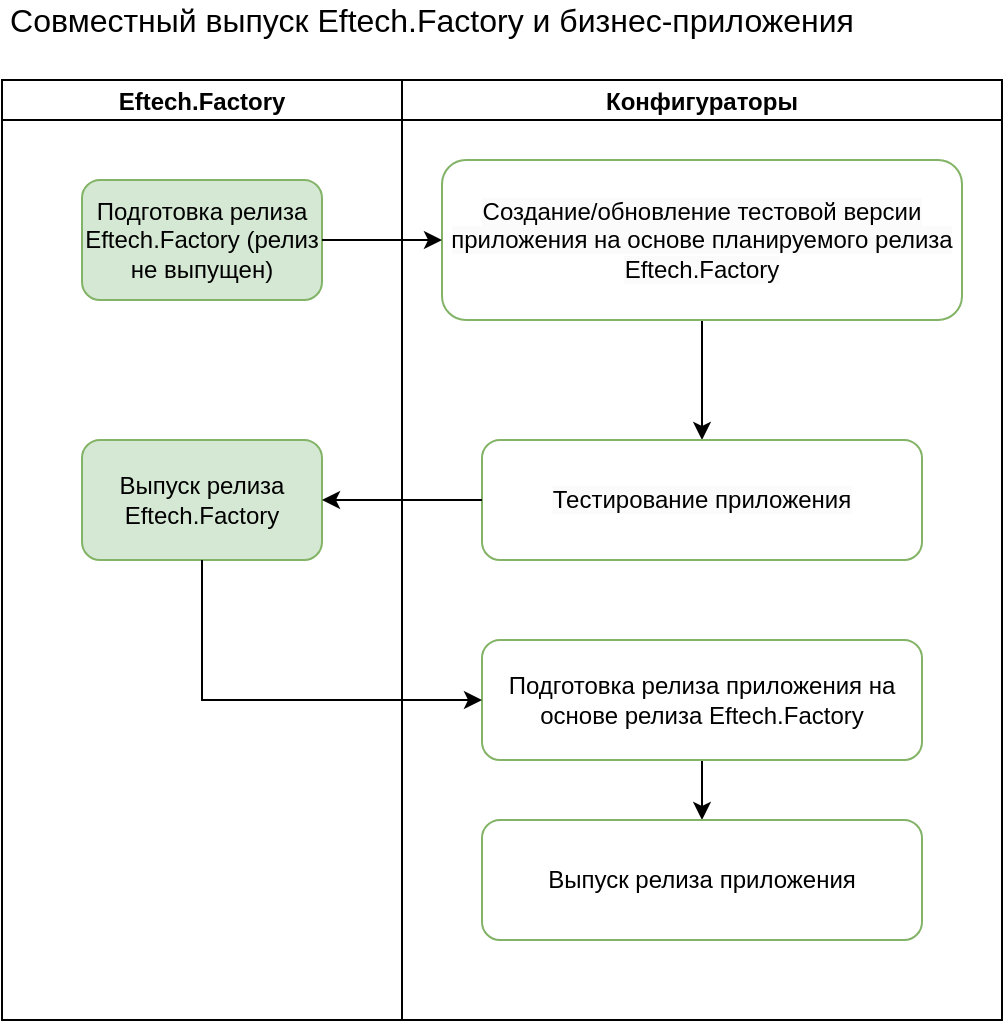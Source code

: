 <mxfile version="22.1.3" type="github">
  <diagram name="Страница — 1" id="u-eN9tC5m5Zn1KJZHHoS">
    <mxGraphModel dx="1647" dy="897" grid="1" gridSize="10" guides="1" tooltips="1" connect="1" arrows="1" fold="1" page="1" pageScale="1" pageWidth="827" pageHeight="1169" math="0" shadow="0">
      <root>
        <mxCell id="0" />
        <mxCell id="1" parent="0" />
        <mxCell id="EwqhaF5j5BTm5tZbgZ1h-1" value="Eftech.Factory" style="swimlane;startSize=20;" vertex="1" parent="1">
          <mxGeometry x="40" y="70" width="200" height="470" as="geometry" />
        </mxCell>
        <mxCell id="EwqhaF5j5BTm5tZbgZ1h-2" value="Подготовка релиза Eftech.Factory (релиз не выпущен)" style="rounded=1;whiteSpace=wrap;html=1;strokeColor=#82b366;fillColor=#d5e8d4;" vertex="1" parent="EwqhaF5j5BTm5tZbgZ1h-1">
          <mxGeometry x="40" y="50" width="120" height="60" as="geometry" />
        </mxCell>
        <mxCell id="EwqhaF5j5BTm5tZbgZ1h-3" value="Выпуск релиза Eftech.Factory" style="rounded=1;whiteSpace=wrap;html=1;strokeColor=#82b366;fillColor=#d5e8d4;" vertex="1" parent="EwqhaF5j5BTm5tZbgZ1h-1">
          <mxGeometry x="40" y="180" width="120" height="60" as="geometry" />
        </mxCell>
        <mxCell id="EwqhaF5j5BTm5tZbgZ1h-4" value="Конфигураторы" style="swimlane;startSize=20;" vertex="1" parent="1">
          <mxGeometry x="240" y="70" width="300" height="470" as="geometry" />
        </mxCell>
        <mxCell id="EwqhaF5j5BTm5tZbgZ1h-5" style="edgeStyle=orthogonalEdgeStyle;rounded=0;orthogonalLoop=1;jettySize=auto;html=1;exitX=0.5;exitY=1;exitDx=0;exitDy=0;" edge="1" parent="EwqhaF5j5BTm5tZbgZ1h-4" source="EwqhaF5j5BTm5tZbgZ1h-6" target="EwqhaF5j5BTm5tZbgZ1h-7">
          <mxGeometry relative="1" as="geometry" />
        </mxCell>
        <mxCell id="EwqhaF5j5BTm5tZbgZ1h-6" value="&lt;span style=&quot;background-color: rgb(251 , 251 , 251)&quot;&gt;Создание/обновление тестовой версии приложения на основе планируемого релиза Eftech.Factory&lt;/span&gt;" style="rounded=1;whiteSpace=wrap;html=1;strokeColor=#82b366;fillColor=#FFFFFF;" vertex="1" parent="EwqhaF5j5BTm5tZbgZ1h-4">
          <mxGeometry x="20" y="40" width="260" height="80" as="geometry" />
        </mxCell>
        <mxCell id="EwqhaF5j5BTm5tZbgZ1h-7" value="&lt;span style=&quot;background-color: rgb(251 , 251 , 251)&quot;&gt;Тестирование приложения&lt;/span&gt;" style="rounded=1;whiteSpace=wrap;html=1;strokeColor=#82b366;fillColor=#FFFFFF;" vertex="1" parent="EwqhaF5j5BTm5tZbgZ1h-4">
          <mxGeometry x="40" y="180" width="220" height="60" as="geometry" />
        </mxCell>
        <mxCell id="EwqhaF5j5BTm5tZbgZ1h-8" style="edgeStyle=orthogonalEdgeStyle;rounded=0;orthogonalLoop=1;jettySize=auto;html=1;exitX=0.5;exitY=1;exitDx=0;exitDy=0;entryX=0.5;entryY=0;entryDx=0;entryDy=0;" edge="1" parent="EwqhaF5j5BTm5tZbgZ1h-4" source="EwqhaF5j5BTm5tZbgZ1h-9" target="EwqhaF5j5BTm5tZbgZ1h-10">
          <mxGeometry relative="1" as="geometry" />
        </mxCell>
        <mxCell id="EwqhaF5j5BTm5tZbgZ1h-9" value="Подготовка релиза приложения на основе релиза Eftech.Factory" style="rounded=1;whiteSpace=wrap;html=1;strokeColor=#82b366;fillColor=#FFFFFF;" vertex="1" parent="EwqhaF5j5BTm5tZbgZ1h-4">
          <mxGeometry x="40" y="280" width="220" height="60" as="geometry" />
        </mxCell>
        <mxCell id="EwqhaF5j5BTm5tZbgZ1h-10" value="Выпуск релиза приложения" style="rounded=1;whiteSpace=wrap;html=1;strokeColor=#82b366;fillColor=#FFFFFF;" vertex="1" parent="EwqhaF5j5BTm5tZbgZ1h-4">
          <mxGeometry x="40" y="370" width="220" height="60" as="geometry" />
        </mxCell>
        <mxCell id="EwqhaF5j5BTm5tZbgZ1h-11" style="edgeStyle=orthogonalEdgeStyle;rounded=0;orthogonalLoop=1;jettySize=auto;html=1;exitX=1;exitY=0.5;exitDx=0;exitDy=0;" edge="1" parent="1" source="EwqhaF5j5BTm5tZbgZ1h-2">
          <mxGeometry relative="1" as="geometry">
            <mxPoint x="260" y="150" as="targetPoint" />
          </mxGeometry>
        </mxCell>
        <mxCell id="EwqhaF5j5BTm5tZbgZ1h-12" value="Совместный выпуск Eftech.Factory и бизнес-приложения" style="text;html=1;strokeColor=none;fillColor=none;align=center;verticalAlign=middle;whiteSpace=wrap;rounded=0;fontSize=16;" vertex="1" parent="1">
          <mxGeometry x="40" y="30" width="430" height="20" as="geometry" />
        </mxCell>
        <mxCell id="EwqhaF5j5BTm5tZbgZ1h-13" style="edgeStyle=orthogonalEdgeStyle;rounded=0;orthogonalLoop=1;jettySize=auto;html=1;entryX=1;entryY=0.5;entryDx=0;entryDy=0;" edge="1" parent="1" source="EwqhaF5j5BTm5tZbgZ1h-7" target="EwqhaF5j5BTm5tZbgZ1h-3">
          <mxGeometry relative="1" as="geometry" />
        </mxCell>
        <mxCell id="EwqhaF5j5BTm5tZbgZ1h-14" style="edgeStyle=orthogonalEdgeStyle;rounded=0;orthogonalLoop=1;jettySize=auto;html=1;exitX=0.5;exitY=1;exitDx=0;exitDy=0;entryX=0;entryY=0.5;entryDx=0;entryDy=0;" edge="1" parent="1" source="EwqhaF5j5BTm5tZbgZ1h-3" target="EwqhaF5j5BTm5tZbgZ1h-9">
          <mxGeometry relative="1" as="geometry" />
        </mxCell>
      </root>
    </mxGraphModel>
  </diagram>
</mxfile>
